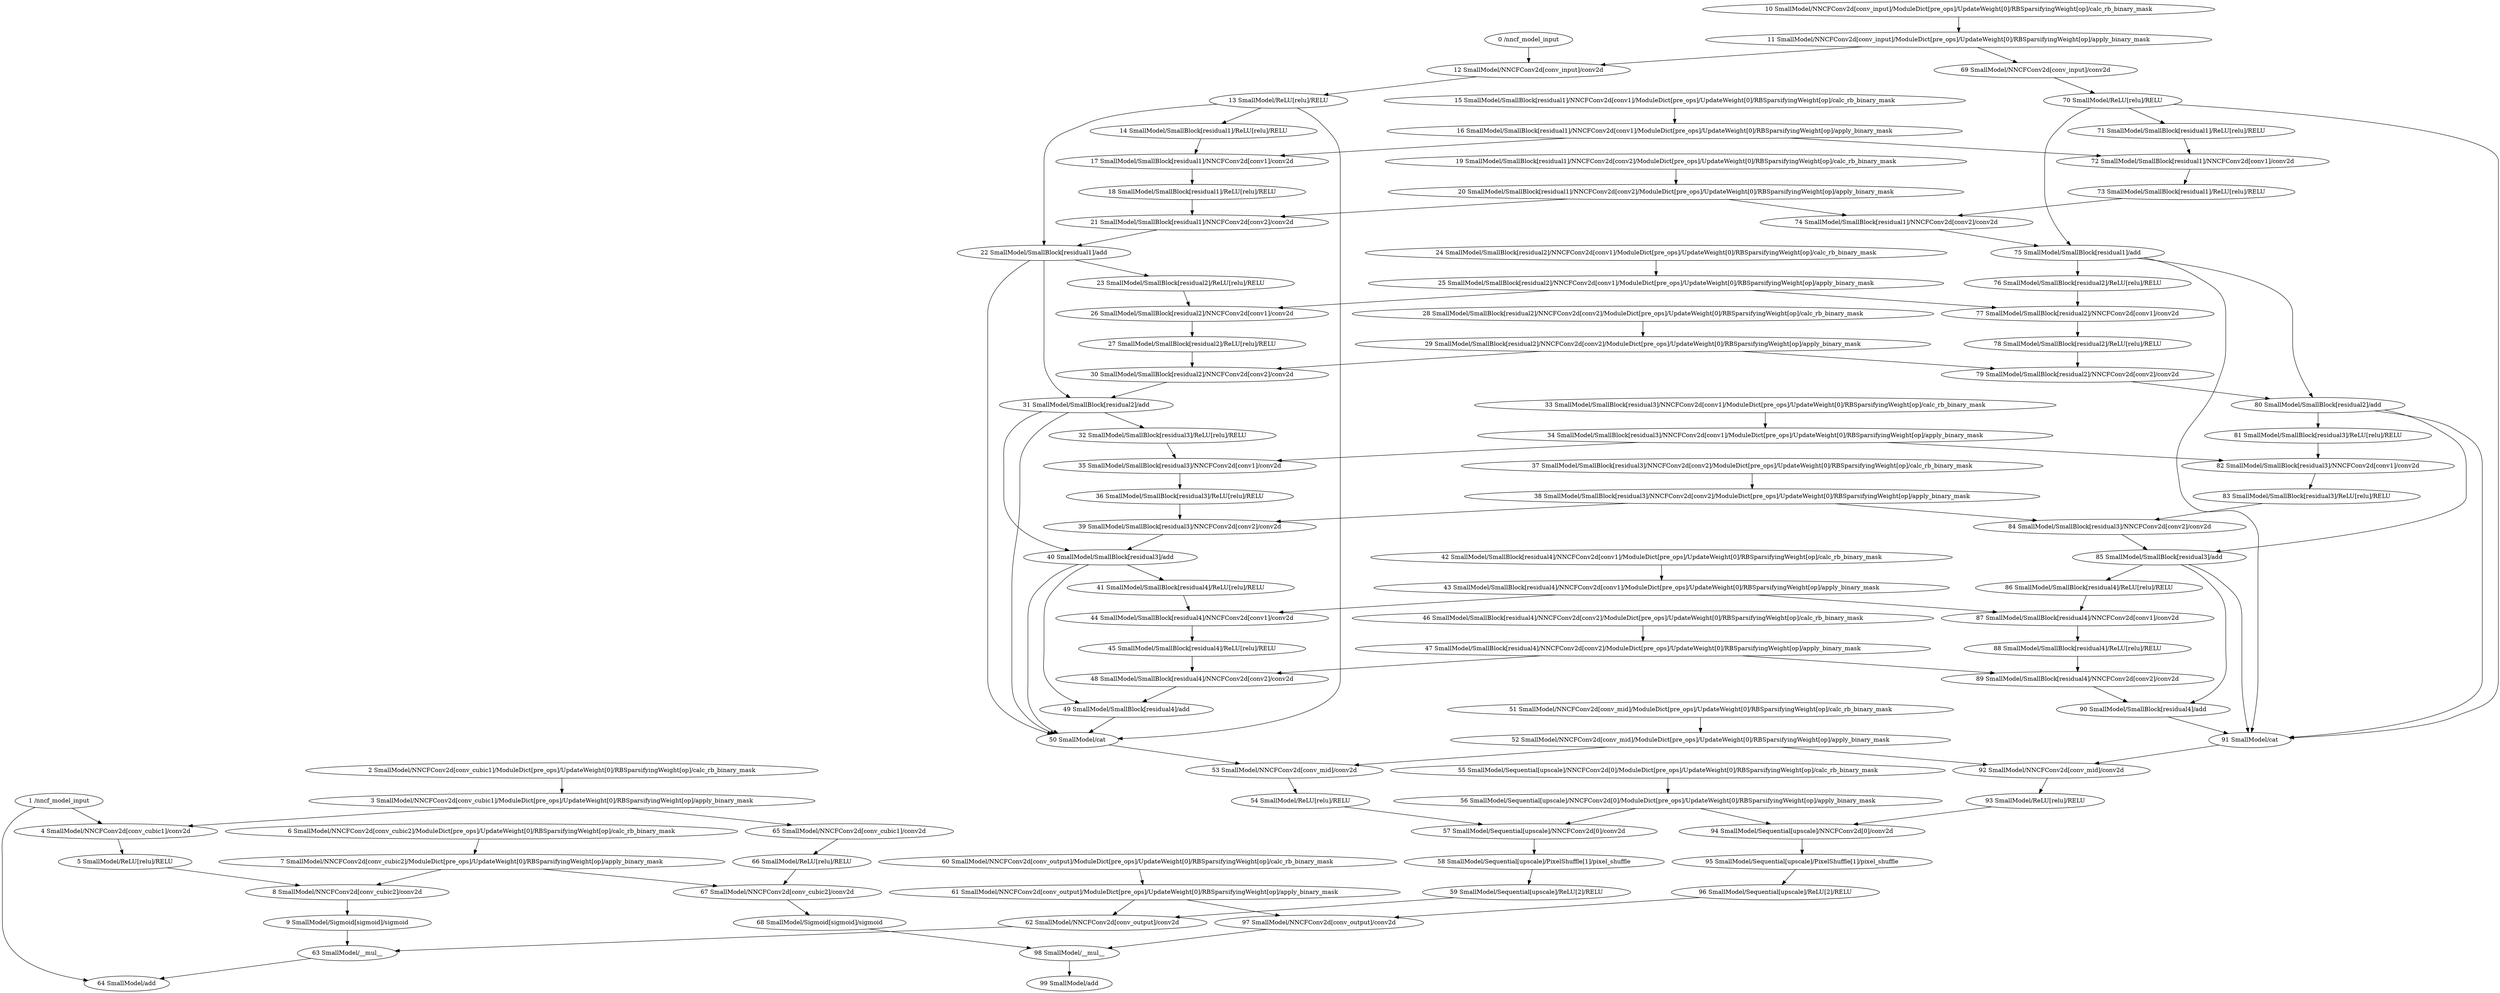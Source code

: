 strict digraph  {
"0 /nncf_model_input" [id=0, scope="", type=nncf_model_input];
"1 /nncf_model_input" [id=1, scope="", type=nncf_model_input];
"2 SmallModel/NNCFConv2d[conv_cubic1]/ModuleDict[pre_ops]/UpdateWeight[0]/RBSparsifyingWeight[op]/calc_rb_binary_mask" [id=2, scope="SmallModel/NNCFConv2d[conv_cubic1]/ModuleDict[pre_ops]/UpdateWeight[0]/RBSparsifyingWeight[op]", type=calc_rb_binary_mask];
"3 SmallModel/NNCFConv2d[conv_cubic1]/ModuleDict[pre_ops]/UpdateWeight[0]/RBSparsifyingWeight[op]/apply_binary_mask" [id=3, scope="SmallModel/NNCFConv2d[conv_cubic1]/ModuleDict[pre_ops]/UpdateWeight[0]/RBSparsifyingWeight[op]", type=apply_binary_mask];
"4 SmallModel/NNCFConv2d[conv_cubic1]/conv2d" [id=4, scope="SmallModel/NNCFConv2d[conv_cubic1]", type=conv2d];
"5 SmallModel/ReLU[relu]/RELU" [id=5, scope="SmallModel/ReLU[relu]", type=RELU];
"6 SmallModel/NNCFConv2d[conv_cubic2]/ModuleDict[pre_ops]/UpdateWeight[0]/RBSparsifyingWeight[op]/calc_rb_binary_mask" [id=6, scope="SmallModel/NNCFConv2d[conv_cubic2]/ModuleDict[pre_ops]/UpdateWeight[0]/RBSparsifyingWeight[op]", type=calc_rb_binary_mask];
"7 SmallModel/NNCFConv2d[conv_cubic2]/ModuleDict[pre_ops]/UpdateWeight[0]/RBSparsifyingWeight[op]/apply_binary_mask" [id=7, scope="SmallModel/NNCFConv2d[conv_cubic2]/ModuleDict[pre_ops]/UpdateWeight[0]/RBSparsifyingWeight[op]", type=apply_binary_mask];
"8 SmallModel/NNCFConv2d[conv_cubic2]/conv2d" [id=8, scope="SmallModel/NNCFConv2d[conv_cubic2]", type=conv2d];
"9 SmallModel/Sigmoid[sigmoid]/sigmoid" [id=9, scope="SmallModel/Sigmoid[sigmoid]", type=sigmoid];
"10 SmallModel/NNCFConv2d[conv_input]/ModuleDict[pre_ops]/UpdateWeight[0]/RBSparsifyingWeight[op]/calc_rb_binary_mask" [id=10, scope="SmallModel/NNCFConv2d[conv_input]/ModuleDict[pre_ops]/UpdateWeight[0]/RBSparsifyingWeight[op]", type=calc_rb_binary_mask];
"11 SmallModel/NNCFConv2d[conv_input]/ModuleDict[pre_ops]/UpdateWeight[0]/RBSparsifyingWeight[op]/apply_binary_mask" [id=11, scope="SmallModel/NNCFConv2d[conv_input]/ModuleDict[pre_ops]/UpdateWeight[0]/RBSparsifyingWeight[op]", type=apply_binary_mask];
"12 SmallModel/NNCFConv2d[conv_input]/conv2d" [id=12, scope="SmallModel/NNCFConv2d[conv_input]", type=conv2d];
"13 SmallModel/ReLU[relu]/RELU" [id=13, scope="SmallModel/ReLU[relu]", type=RELU];
"14 SmallModel/SmallBlock[residual1]/ReLU[relu]/RELU" [id=14, scope="SmallModel/SmallBlock[residual1]/ReLU[relu]", type=RELU];
"15 SmallModel/SmallBlock[residual1]/NNCFConv2d[conv1]/ModuleDict[pre_ops]/UpdateWeight[0]/RBSparsifyingWeight[op]/calc_rb_binary_mask" [id=15, scope="SmallModel/SmallBlock[residual1]/NNCFConv2d[conv1]/ModuleDict[pre_ops]/UpdateWeight[0]/RBSparsifyingWeight[op]", type=calc_rb_binary_mask];
"16 SmallModel/SmallBlock[residual1]/NNCFConv2d[conv1]/ModuleDict[pre_ops]/UpdateWeight[0]/RBSparsifyingWeight[op]/apply_binary_mask" [id=16, scope="SmallModel/SmallBlock[residual1]/NNCFConv2d[conv1]/ModuleDict[pre_ops]/UpdateWeight[0]/RBSparsifyingWeight[op]", type=apply_binary_mask];
"17 SmallModel/SmallBlock[residual1]/NNCFConv2d[conv1]/conv2d" [id=17, scope="SmallModel/SmallBlock[residual1]/NNCFConv2d[conv1]", type=conv2d];
"18 SmallModel/SmallBlock[residual1]/ReLU[relu]/RELU" [id=18, scope="SmallModel/SmallBlock[residual1]/ReLU[relu]", type=RELU];
"19 SmallModel/SmallBlock[residual1]/NNCFConv2d[conv2]/ModuleDict[pre_ops]/UpdateWeight[0]/RBSparsifyingWeight[op]/calc_rb_binary_mask" [id=19, scope="SmallModel/SmallBlock[residual1]/NNCFConv2d[conv2]/ModuleDict[pre_ops]/UpdateWeight[0]/RBSparsifyingWeight[op]", type=calc_rb_binary_mask];
"20 SmallModel/SmallBlock[residual1]/NNCFConv2d[conv2]/ModuleDict[pre_ops]/UpdateWeight[0]/RBSparsifyingWeight[op]/apply_binary_mask" [id=20, scope="SmallModel/SmallBlock[residual1]/NNCFConv2d[conv2]/ModuleDict[pre_ops]/UpdateWeight[0]/RBSparsifyingWeight[op]", type=apply_binary_mask];
"21 SmallModel/SmallBlock[residual1]/NNCFConv2d[conv2]/conv2d" [id=21, scope="SmallModel/SmallBlock[residual1]/NNCFConv2d[conv2]", type=conv2d];
"22 SmallModel/SmallBlock[residual1]/add" [id=22, scope="SmallModel/SmallBlock[residual1]", type=add];
"23 SmallModel/SmallBlock[residual2]/ReLU[relu]/RELU" [id=23, scope="SmallModel/SmallBlock[residual2]/ReLU[relu]", type=RELU];
"24 SmallModel/SmallBlock[residual2]/NNCFConv2d[conv1]/ModuleDict[pre_ops]/UpdateWeight[0]/RBSparsifyingWeight[op]/calc_rb_binary_mask" [id=24, scope="SmallModel/SmallBlock[residual2]/NNCFConv2d[conv1]/ModuleDict[pre_ops]/UpdateWeight[0]/RBSparsifyingWeight[op]", type=calc_rb_binary_mask];
"25 SmallModel/SmallBlock[residual2]/NNCFConv2d[conv1]/ModuleDict[pre_ops]/UpdateWeight[0]/RBSparsifyingWeight[op]/apply_binary_mask" [id=25, scope="SmallModel/SmallBlock[residual2]/NNCFConv2d[conv1]/ModuleDict[pre_ops]/UpdateWeight[0]/RBSparsifyingWeight[op]", type=apply_binary_mask];
"26 SmallModel/SmallBlock[residual2]/NNCFConv2d[conv1]/conv2d" [id=26, scope="SmallModel/SmallBlock[residual2]/NNCFConv2d[conv1]", type=conv2d];
"27 SmallModel/SmallBlock[residual2]/ReLU[relu]/RELU" [id=27, scope="SmallModel/SmallBlock[residual2]/ReLU[relu]", type=RELU];
"28 SmallModel/SmallBlock[residual2]/NNCFConv2d[conv2]/ModuleDict[pre_ops]/UpdateWeight[0]/RBSparsifyingWeight[op]/calc_rb_binary_mask" [id=28, scope="SmallModel/SmallBlock[residual2]/NNCFConv2d[conv2]/ModuleDict[pre_ops]/UpdateWeight[0]/RBSparsifyingWeight[op]", type=calc_rb_binary_mask];
"29 SmallModel/SmallBlock[residual2]/NNCFConv2d[conv2]/ModuleDict[pre_ops]/UpdateWeight[0]/RBSparsifyingWeight[op]/apply_binary_mask" [id=29, scope="SmallModel/SmallBlock[residual2]/NNCFConv2d[conv2]/ModuleDict[pre_ops]/UpdateWeight[0]/RBSparsifyingWeight[op]", type=apply_binary_mask];
"30 SmallModel/SmallBlock[residual2]/NNCFConv2d[conv2]/conv2d" [id=30, scope="SmallModel/SmallBlock[residual2]/NNCFConv2d[conv2]", type=conv2d];
"31 SmallModel/SmallBlock[residual2]/add" [id=31, scope="SmallModel/SmallBlock[residual2]", type=add];
"32 SmallModel/SmallBlock[residual3]/ReLU[relu]/RELU" [id=32, scope="SmallModel/SmallBlock[residual3]/ReLU[relu]", type=RELU];
"33 SmallModel/SmallBlock[residual3]/NNCFConv2d[conv1]/ModuleDict[pre_ops]/UpdateWeight[0]/RBSparsifyingWeight[op]/calc_rb_binary_mask" [id=33, scope="SmallModel/SmallBlock[residual3]/NNCFConv2d[conv1]/ModuleDict[pre_ops]/UpdateWeight[0]/RBSparsifyingWeight[op]", type=calc_rb_binary_mask];
"34 SmallModel/SmallBlock[residual3]/NNCFConv2d[conv1]/ModuleDict[pre_ops]/UpdateWeight[0]/RBSparsifyingWeight[op]/apply_binary_mask" [id=34, scope="SmallModel/SmallBlock[residual3]/NNCFConv2d[conv1]/ModuleDict[pre_ops]/UpdateWeight[0]/RBSparsifyingWeight[op]", type=apply_binary_mask];
"35 SmallModel/SmallBlock[residual3]/NNCFConv2d[conv1]/conv2d" [id=35, scope="SmallModel/SmallBlock[residual3]/NNCFConv2d[conv1]", type=conv2d];
"36 SmallModel/SmallBlock[residual3]/ReLU[relu]/RELU" [id=36, scope="SmallModel/SmallBlock[residual3]/ReLU[relu]", type=RELU];
"37 SmallModel/SmallBlock[residual3]/NNCFConv2d[conv2]/ModuleDict[pre_ops]/UpdateWeight[0]/RBSparsifyingWeight[op]/calc_rb_binary_mask" [id=37, scope="SmallModel/SmallBlock[residual3]/NNCFConv2d[conv2]/ModuleDict[pre_ops]/UpdateWeight[0]/RBSparsifyingWeight[op]", type=calc_rb_binary_mask];
"38 SmallModel/SmallBlock[residual3]/NNCFConv2d[conv2]/ModuleDict[pre_ops]/UpdateWeight[0]/RBSparsifyingWeight[op]/apply_binary_mask" [id=38, scope="SmallModel/SmallBlock[residual3]/NNCFConv2d[conv2]/ModuleDict[pre_ops]/UpdateWeight[0]/RBSparsifyingWeight[op]", type=apply_binary_mask];
"39 SmallModel/SmallBlock[residual3]/NNCFConv2d[conv2]/conv2d" [id=39, scope="SmallModel/SmallBlock[residual3]/NNCFConv2d[conv2]", type=conv2d];
"40 SmallModel/SmallBlock[residual3]/add" [id=40, scope="SmallModel/SmallBlock[residual3]", type=add];
"41 SmallModel/SmallBlock[residual4]/ReLU[relu]/RELU" [id=41, scope="SmallModel/SmallBlock[residual4]/ReLU[relu]", type=RELU];
"42 SmallModel/SmallBlock[residual4]/NNCFConv2d[conv1]/ModuleDict[pre_ops]/UpdateWeight[0]/RBSparsifyingWeight[op]/calc_rb_binary_mask" [id=42, scope="SmallModel/SmallBlock[residual4]/NNCFConv2d[conv1]/ModuleDict[pre_ops]/UpdateWeight[0]/RBSparsifyingWeight[op]", type=calc_rb_binary_mask];
"43 SmallModel/SmallBlock[residual4]/NNCFConv2d[conv1]/ModuleDict[pre_ops]/UpdateWeight[0]/RBSparsifyingWeight[op]/apply_binary_mask" [id=43, scope="SmallModel/SmallBlock[residual4]/NNCFConv2d[conv1]/ModuleDict[pre_ops]/UpdateWeight[0]/RBSparsifyingWeight[op]", type=apply_binary_mask];
"44 SmallModel/SmallBlock[residual4]/NNCFConv2d[conv1]/conv2d" [id=44, scope="SmallModel/SmallBlock[residual4]/NNCFConv2d[conv1]", type=conv2d];
"45 SmallModel/SmallBlock[residual4]/ReLU[relu]/RELU" [id=45, scope="SmallModel/SmallBlock[residual4]/ReLU[relu]", type=RELU];
"46 SmallModel/SmallBlock[residual4]/NNCFConv2d[conv2]/ModuleDict[pre_ops]/UpdateWeight[0]/RBSparsifyingWeight[op]/calc_rb_binary_mask" [id=46, scope="SmallModel/SmallBlock[residual4]/NNCFConv2d[conv2]/ModuleDict[pre_ops]/UpdateWeight[0]/RBSparsifyingWeight[op]", type=calc_rb_binary_mask];
"47 SmallModel/SmallBlock[residual4]/NNCFConv2d[conv2]/ModuleDict[pre_ops]/UpdateWeight[0]/RBSparsifyingWeight[op]/apply_binary_mask" [id=47, scope="SmallModel/SmallBlock[residual4]/NNCFConv2d[conv2]/ModuleDict[pre_ops]/UpdateWeight[0]/RBSparsifyingWeight[op]", type=apply_binary_mask];
"48 SmallModel/SmallBlock[residual4]/NNCFConv2d[conv2]/conv2d" [id=48, scope="SmallModel/SmallBlock[residual4]/NNCFConv2d[conv2]", type=conv2d];
"49 SmallModel/SmallBlock[residual4]/add" [id=49, scope="SmallModel/SmallBlock[residual4]", type=add];
"50 SmallModel/cat" [id=50, scope=SmallModel, type=cat];
"51 SmallModel/NNCFConv2d[conv_mid]/ModuleDict[pre_ops]/UpdateWeight[0]/RBSparsifyingWeight[op]/calc_rb_binary_mask" [id=51, scope="SmallModel/NNCFConv2d[conv_mid]/ModuleDict[pre_ops]/UpdateWeight[0]/RBSparsifyingWeight[op]", type=calc_rb_binary_mask];
"52 SmallModel/NNCFConv2d[conv_mid]/ModuleDict[pre_ops]/UpdateWeight[0]/RBSparsifyingWeight[op]/apply_binary_mask" [id=52, scope="SmallModel/NNCFConv2d[conv_mid]/ModuleDict[pre_ops]/UpdateWeight[0]/RBSparsifyingWeight[op]", type=apply_binary_mask];
"53 SmallModel/NNCFConv2d[conv_mid]/conv2d" [id=53, scope="SmallModel/NNCFConv2d[conv_mid]", type=conv2d];
"54 SmallModel/ReLU[relu]/RELU" [id=54, scope="SmallModel/ReLU[relu]", type=RELU];
"55 SmallModel/Sequential[upscale]/NNCFConv2d[0]/ModuleDict[pre_ops]/UpdateWeight[0]/RBSparsifyingWeight[op]/calc_rb_binary_mask" [id=55, scope="SmallModel/Sequential[upscale]/NNCFConv2d[0]/ModuleDict[pre_ops]/UpdateWeight[0]/RBSparsifyingWeight[op]", type=calc_rb_binary_mask];
"56 SmallModel/Sequential[upscale]/NNCFConv2d[0]/ModuleDict[pre_ops]/UpdateWeight[0]/RBSparsifyingWeight[op]/apply_binary_mask" [id=56, scope="SmallModel/Sequential[upscale]/NNCFConv2d[0]/ModuleDict[pre_ops]/UpdateWeight[0]/RBSparsifyingWeight[op]", type=apply_binary_mask];
"57 SmallModel/Sequential[upscale]/NNCFConv2d[0]/conv2d" [id=57, scope="SmallModel/Sequential[upscale]/NNCFConv2d[0]", type=conv2d];
"58 SmallModel/Sequential[upscale]/PixelShuffle[1]/pixel_shuffle" [id=58, scope="SmallModel/Sequential[upscale]/PixelShuffle[1]", type=pixel_shuffle];
"59 SmallModel/Sequential[upscale]/ReLU[2]/RELU" [id=59, scope="SmallModel/Sequential[upscale]/ReLU[2]", type=RELU];
"60 SmallModel/NNCFConv2d[conv_output]/ModuleDict[pre_ops]/UpdateWeight[0]/RBSparsifyingWeight[op]/calc_rb_binary_mask" [id=60, scope="SmallModel/NNCFConv2d[conv_output]/ModuleDict[pre_ops]/UpdateWeight[0]/RBSparsifyingWeight[op]", type=calc_rb_binary_mask];
"61 SmallModel/NNCFConv2d[conv_output]/ModuleDict[pre_ops]/UpdateWeight[0]/RBSparsifyingWeight[op]/apply_binary_mask" [id=61, scope="SmallModel/NNCFConv2d[conv_output]/ModuleDict[pre_ops]/UpdateWeight[0]/RBSparsifyingWeight[op]", type=apply_binary_mask];
"62 SmallModel/NNCFConv2d[conv_output]/conv2d" [id=62, scope="SmallModel/NNCFConv2d[conv_output]", type=conv2d];
"63 SmallModel/__mul__" [id=63, scope=SmallModel, type=__mul__];
"64 SmallModel/add" [id=64, scope=SmallModel, type=add];
"65 SmallModel/NNCFConv2d[conv_cubic1]/conv2d" [id=65, scope="SmallModel/NNCFConv2d[conv_cubic1]", type=conv2d];
"66 SmallModel/ReLU[relu]/RELU" [id=66, scope="SmallModel/ReLU[relu]", type=RELU];
"67 SmallModel/NNCFConv2d[conv_cubic2]/conv2d" [id=67, scope="SmallModel/NNCFConv2d[conv_cubic2]", type=conv2d];
"68 SmallModel/Sigmoid[sigmoid]/sigmoid" [id=68, scope="SmallModel/Sigmoid[sigmoid]", type=sigmoid];
"69 SmallModel/NNCFConv2d[conv_input]/conv2d" [id=69, scope="SmallModel/NNCFConv2d[conv_input]", type=conv2d];
"70 SmallModel/ReLU[relu]/RELU" [id=70, scope="SmallModel/ReLU[relu]", type=RELU];
"71 SmallModel/SmallBlock[residual1]/ReLU[relu]/RELU" [id=71, scope="SmallModel/SmallBlock[residual1]/ReLU[relu]", type=RELU];
"72 SmallModel/SmallBlock[residual1]/NNCFConv2d[conv1]/conv2d" [id=72, scope="SmallModel/SmallBlock[residual1]/NNCFConv2d[conv1]", type=conv2d];
"73 SmallModel/SmallBlock[residual1]/ReLU[relu]/RELU" [id=73, scope="SmallModel/SmallBlock[residual1]/ReLU[relu]", type=RELU];
"74 SmallModel/SmallBlock[residual1]/NNCFConv2d[conv2]/conv2d" [id=74, scope="SmallModel/SmallBlock[residual1]/NNCFConv2d[conv2]", type=conv2d];
"75 SmallModel/SmallBlock[residual1]/add" [id=75, scope="SmallModel/SmallBlock[residual1]", type=add];
"76 SmallModel/SmallBlock[residual2]/ReLU[relu]/RELU" [id=76, scope="SmallModel/SmallBlock[residual2]/ReLU[relu]", type=RELU];
"77 SmallModel/SmallBlock[residual2]/NNCFConv2d[conv1]/conv2d" [id=77, scope="SmallModel/SmallBlock[residual2]/NNCFConv2d[conv1]", type=conv2d];
"78 SmallModel/SmallBlock[residual2]/ReLU[relu]/RELU" [id=78, scope="SmallModel/SmallBlock[residual2]/ReLU[relu]", type=RELU];
"79 SmallModel/SmallBlock[residual2]/NNCFConv2d[conv2]/conv2d" [id=79, scope="SmallModel/SmallBlock[residual2]/NNCFConv2d[conv2]", type=conv2d];
"80 SmallModel/SmallBlock[residual2]/add" [id=80, scope="SmallModel/SmallBlock[residual2]", type=add];
"81 SmallModel/SmallBlock[residual3]/ReLU[relu]/RELU" [id=81, scope="SmallModel/SmallBlock[residual3]/ReLU[relu]", type=RELU];
"82 SmallModel/SmallBlock[residual3]/NNCFConv2d[conv1]/conv2d" [id=82, scope="SmallModel/SmallBlock[residual3]/NNCFConv2d[conv1]", type=conv2d];
"83 SmallModel/SmallBlock[residual3]/ReLU[relu]/RELU" [id=83, scope="SmallModel/SmallBlock[residual3]/ReLU[relu]", type=RELU];
"84 SmallModel/SmallBlock[residual3]/NNCFConv2d[conv2]/conv2d" [id=84, scope="SmallModel/SmallBlock[residual3]/NNCFConv2d[conv2]", type=conv2d];
"85 SmallModel/SmallBlock[residual3]/add" [id=85, scope="SmallModel/SmallBlock[residual3]", type=add];
"86 SmallModel/SmallBlock[residual4]/ReLU[relu]/RELU" [id=86, scope="SmallModel/SmallBlock[residual4]/ReLU[relu]", type=RELU];
"87 SmallModel/SmallBlock[residual4]/NNCFConv2d[conv1]/conv2d" [id=87, scope="SmallModel/SmallBlock[residual4]/NNCFConv2d[conv1]", type=conv2d];
"88 SmallModel/SmallBlock[residual4]/ReLU[relu]/RELU" [id=88, scope="SmallModel/SmallBlock[residual4]/ReLU[relu]", type=RELU];
"89 SmallModel/SmallBlock[residual4]/NNCFConv2d[conv2]/conv2d" [id=89, scope="SmallModel/SmallBlock[residual4]/NNCFConv2d[conv2]", type=conv2d];
"90 SmallModel/SmallBlock[residual4]/add" [id=90, scope="SmallModel/SmallBlock[residual4]", type=add];
"91 SmallModel/cat" [id=91, scope=SmallModel, type=cat];
"92 SmallModel/NNCFConv2d[conv_mid]/conv2d" [id=92, scope="SmallModel/NNCFConv2d[conv_mid]", type=conv2d];
"93 SmallModel/ReLU[relu]/RELU" [id=93, scope="SmallModel/ReLU[relu]", type=RELU];
"94 SmallModel/Sequential[upscale]/NNCFConv2d[0]/conv2d" [id=94, scope="SmallModel/Sequential[upscale]/NNCFConv2d[0]", type=conv2d];
"95 SmallModel/Sequential[upscale]/PixelShuffle[1]/pixel_shuffle" [id=95, scope="SmallModel/Sequential[upscale]/PixelShuffle[1]", type=pixel_shuffle];
"96 SmallModel/Sequential[upscale]/ReLU[2]/RELU" [id=96, scope="SmallModel/Sequential[upscale]/ReLU[2]", type=RELU];
"97 SmallModel/NNCFConv2d[conv_output]/conv2d" [id=97, scope="SmallModel/NNCFConv2d[conv_output]", type=conv2d];
"98 SmallModel/__mul__" [id=98, scope=SmallModel, type=__mul__];
"99 SmallModel/add" [id=99, scope=SmallModel, type=add];
"0 /nncf_model_input" -> "12 SmallModel/NNCFConv2d[conv_input]/conv2d";
"1 /nncf_model_input" -> "4 SmallModel/NNCFConv2d[conv_cubic1]/conv2d";
"2 SmallModel/NNCFConv2d[conv_cubic1]/ModuleDict[pre_ops]/UpdateWeight[0]/RBSparsifyingWeight[op]/calc_rb_binary_mask" -> "3 SmallModel/NNCFConv2d[conv_cubic1]/ModuleDict[pre_ops]/UpdateWeight[0]/RBSparsifyingWeight[op]/apply_binary_mask";
"3 SmallModel/NNCFConv2d[conv_cubic1]/ModuleDict[pre_ops]/UpdateWeight[0]/RBSparsifyingWeight[op]/apply_binary_mask" -> "4 SmallModel/NNCFConv2d[conv_cubic1]/conv2d";
"4 SmallModel/NNCFConv2d[conv_cubic1]/conv2d" -> "5 SmallModel/ReLU[relu]/RELU";
"5 SmallModel/ReLU[relu]/RELU" -> "8 SmallModel/NNCFConv2d[conv_cubic2]/conv2d";
"6 SmallModel/NNCFConv2d[conv_cubic2]/ModuleDict[pre_ops]/UpdateWeight[0]/RBSparsifyingWeight[op]/calc_rb_binary_mask" -> "7 SmallModel/NNCFConv2d[conv_cubic2]/ModuleDict[pre_ops]/UpdateWeight[0]/RBSparsifyingWeight[op]/apply_binary_mask";
"7 SmallModel/NNCFConv2d[conv_cubic2]/ModuleDict[pre_ops]/UpdateWeight[0]/RBSparsifyingWeight[op]/apply_binary_mask" -> "8 SmallModel/NNCFConv2d[conv_cubic2]/conv2d";
"8 SmallModel/NNCFConv2d[conv_cubic2]/conv2d" -> "9 SmallModel/Sigmoid[sigmoid]/sigmoid";
"1 /nncf_model_input" -> "64 SmallModel/add";
"3 SmallModel/NNCFConv2d[conv_cubic1]/ModuleDict[pre_ops]/UpdateWeight[0]/RBSparsifyingWeight[op]/apply_binary_mask" -> "65 SmallModel/NNCFConv2d[conv_cubic1]/conv2d";
"7 SmallModel/NNCFConv2d[conv_cubic2]/ModuleDict[pre_ops]/UpdateWeight[0]/RBSparsifyingWeight[op]/apply_binary_mask" -> "67 SmallModel/NNCFConv2d[conv_cubic2]/conv2d";
"9 SmallModel/Sigmoid[sigmoid]/sigmoid" -> "63 SmallModel/__mul__";
"10 SmallModel/NNCFConv2d[conv_input]/ModuleDict[pre_ops]/UpdateWeight[0]/RBSparsifyingWeight[op]/calc_rb_binary_mask" -> "11 SmallModel/NNCFConv2d[conv_input]/ModuleDict[pre_ops]/UpdateWeight[0]/RBSparsifyingWeight[op]/apply_binary_mask";
"11 SmallModel/NNCFConv2d[conv_input]/ModuleDict[pre_ops]/UpdateWeight[0]/RBSparsifyingWeight[op]/apply_binary_mask" -> "12 SmallModel/NNCFConv2d[conv_input]/conv2d";
"11 SmallModel/NNCFConv2d[conv_input]/ModuleDict[pre_ops]/UpdateWeight[0]/RBSparsifyingWeight[op]/apply_binary_mask" -> "69 SmallModel/NNCFConv2d[conv_input]/conv2d";
"12 SmallModel/NNCFConv2d[conv_input]/conv2d" -> "13 SmallModel/ReLU[relu]/RELU";
"13 SmallModel/ReLU[relu]/RELU" -> "14 SmallModel/SmallBlock[residual1]/ReLU[relu]/RELU";
"13 SmallModel/ReLU[relu]/RELU" -> "22 SmallModel/SmallBlock[residual1]/add";
"13 SmallModel/ReLU[relu]/RELU" -> "50 SmallModel/cat";
"14 SmallModel/SmallBlock[residual1]/ReLU[relu]/RELU" -> "17 SmallModel/SmallBlock[residual1]/NNCFConv2d[conv1]/conv2d";
"15 SmallModel/SmallBlock[residual1]/NNCFConv2d[conv1]/ModuleDict[pre_ops]/UpdateWeight[0]/RBSparsifyingWeight[op]/calc_rb_binary_mask" -> "16 SmallModel/SmallBlock[residual1]/NNCFConv2d[conv1]/ModuleDict[pre_ops]/UpdateWeight[0]/RBSparsifyingWeight[op]/apply_binary_mask";
"16 SmallModel/SmallBlock[residual1]/NNCFConv2d[conv1]/ModuleDict[pre_ops]/UpdateWeight[0]/RBSparsifyingWeight[op]/apply_binary_mask" -> "17 SmallModel/SmallBlock[residual1]/NNCFConv2d[conv1]/conv2d";
"16 SmallModel/SmallBlock[residual1]/NNCFConv2d[conv1]/ModuleDict[pre_ops]/UpdateWeight[0]/RBSparsifyingWeight[op]/apply_binary_mask" -> "72 SmallModel/SmallBlock[residual1]/NNCFConv2d[conv1]/conv2d";
"17 SmallModel/SmallBlock[residual1]/NNCFConv2d[conv1]/conv2d" -> "18 SmallModel/SmallBlock[residual1]/ReLU[relu]/RELU";
"18 SmallModel/SmallBlock[residual1]/ReLU[relu]/RELU" -> "21 SmallModel/SmallBlock[residual1]/NNCFConv2d[conv2]/conv2d";
"19 SmallModel/SmallBlock[residual1]/NNCFConv2d[conv2]/ModuleDict[pre_ops]/UpdateWeight[0]/RBSparsifyingWeight[op]/calc_rb_binary_mask" -> "20 SmallModel/SmallBlock[residual1]/NNCFConv2d[conv2]/ModuleDict[pre_ops]/UpdateWeight[0]/RBSparsifyingWeight[op]/apply_binary_mask";
"20 SmallModel/SmallBlock[residual1]/NNCFConv2d[conv2]/ModuleDict[pre_ops]/UpdateWeight[0]/RBSparsifyingWeight[op]/apply_binary_mask" -> "21 SmallModel/SmallBlock[residual1]/NNCFConv2d[conv2]/conv2d";
"20 SmallModel/SmallBlock[residual1]/NNCFConv2d[conv2]/ModuleDict[pre_ops]/UpdateWeight[0]/RBSparsifyingWeight[op]/apply_binary_mask" -> "74 SmallModel/SmallBlock[residual1]/NNCFConv2d[conv2]/conv2d";
"21 SmallModel/SmallBlock[residual1]/NNCFConv2d[conv2]/conv2d" -> "22 SmallModel/SmallBlock[residual1]/add";
"22 SmallModel/SmallBlock[residual1]/add" -> "23 SmallModel/SmallBlock[residual2]/ReLU[relu]/RELU";
"22 SmallModel/SmallBlock[residual1]/add" -> "31 SmallModel/SmallBlock[residual2]/add";
"22 SmallModel/SmallBlock[residual1]/add" -> "50 SmallModel/cat";
"23 SmallModel/SmallBlock[residual2]/ReLU[relu]/RELU" -> "26 SmallModel/SmallBlock[residual2]/NNCFConv2d[conv1]/conv2d";
"24 SmallModel/SmallBlock[residual2]/NNCFConv2d[conv1]/ModuleDict[pre_ops]/UpdateWeight[0]/RBSparsifyingWeight[op]/calc_rb_binary_mask" -> "25 SmallModel/SmallBlock[residual2]/NNCFConv2d[conv1]/ModuleDict[pre_ops]/UpdateWeight[0]/RBSparsifyingWeight[op]/apply_binary_mask";
"25 SmallModel/SmallBlock[residual2]/NNCFConv2d[conv1]/ModuleDict[pre_ops]/UpdateWeight[0]/RBSparsifyingWeight[op]/apply_binary_mask" -> "26 SmallModel/SmallBlock[residual2]/NNCFConv2d[conv1]/conv2d";
"25 SmallModel/SmallBlock[residual2]/NNCFConv2d[conv1]/ModuleDict[pre_ops]/UpdateWeight[0]/RBSparsifyingWeight[op]/apply_binary_mask" -> "77 SmallModel/SmallBlock[residual2]/NNCFConv2d[conv1]/conv2d";
"26 SmallModel/SmallBlock[residual2]/NNCFConv2d[conv1]/conv2d" -> "27 SmallModel/SmallBlock[residual2]/ReLU[relu]/RELU";
"27 SmallModel/SmallBlock[residual2]/ReLU[relu]/RELU" -> "30 SmallModel/SmallBlock[residual2]/NNCFConv2d[conv2]/conv2d";
"28 SmallModel/SmallBlock[residual2]/NNCFConv2d[conv2]/ModuleDict[pre_ops]/UpdateWeight[0]/RBSparsifyingWeight[op]/calc_rb_binary_mask" -> "29 SmallModel/SmallBlock[residual2]/NNCFConv2d[conv2]/ModuleDict[pre_ops]/UpdateWeight[0]/RBSparsifyingWeight[op]/apply_binary_mask";
"29 SmallModel/SmallBlock[residual2]/NNCFConv2d[conv2]/ModuleDict[pre_ops]/UpdateWeight[0]/RBSparsifyingWeight[op]/apply_binary_mask" -> "30 SmallModel/SmallBlock[residual2]/NNCFConv2d[conv2]/conv2d";
"29 SmallModel/SmallBlock[residual2]/NNCFConv2d[conv2]/ModuleDict[pre_ops]/UpdateWeight[0]/RBSparsifyingWeight[op]/apply_binary_mask" -> "79 SmallModel/SmallBlock[residual2]/NNCFConv2d[conv2]/conv2d";
"30 SmallModel/SmallBlock[residual2]/NNCFConv2d[conv2]/conv2d" -> "31 SmallModel/SmallBlock[residual2]/add";
"31 SmallModel/SmallBlock[residual2]/add" -> "32 SmallModel/SmallBlock[residual3]/ReLU[relu]/RELU";
"31 SmallModel/SmallBlock[residual2]/add" -> "40 SmallModel/SmallBlock[residual3]/add";
"31 SmallModel/SmallBlock[residual2]/add" -> "50 SmallModel/cat";
"32 SmallModel/SmallBlock[residual3]/ReLU[relu]/RELU" -> "35 SmallModel/SmallBlock[residual3]/NNCFConv2d[conv1]/conv2d";
"33 SmallModel/SmallBlock[residual3]/NNCFConv2d[conv1]/ModuleDict[pre_ops]/UpdateWeight[0]/RBSparsifyingWeight[op]/calc_rb_binary_mask" -> "34 SmallModel/SmallBlock[residual3]/NNCFConv2d[conv1]/ModuleDict[pre_ops]/UpdateWeight[0]/RBSparsifyingWeight[op]/apply_binary_mask";
"34 SmallModel/SmallBlock[residual3]/NNCFConv2d[conv1]/ModuleDict[pre_ops]/UpdateWeight[0]/RBSparsifyingWeight[op]/apply_binary_mask" -> "35 SmallModel/SmallBlock[residual3]/NNCFConv2d[conv1]/conv2d";
"34 SmallModel/SmallBlock[residual3]/NNCFConv2d[conv1]/ModuleDict[pre_ops]/UpdateWeight[0]/RBSparsifyingWeight[op]/apply_binary_mask" -> "82 SmallModel/SmallBlock[residual3]/NNCFConv2d[conv1]/conv2d";
"35 SmallModel/SmallBlock[residual3]/NNCFConv2d[conv1]/conv2d" -> "36 SmallModel/SmallBlock[residual3]/ReLU[relu]/RELU";
"36 SmallModel/SmallBlock[residual3]/ReLU[relu]/RELU" -> "39 SmallModel/SmallBlock[residual3]/NNCFConv2d[conv2]/conv2d";
"37 SmallModel/SmallBlock[residual3]/NNCFConv2d[conv2]/ModuleDict[pre_ops]/UpdateWeight[0]/RBSparsifyingWeight[op]/calc_rb_binary_mask" -> "38 SmallModel/SmallBlock[residual3]/NNCFConv2d[conv2]/ModuleDict[pre_ops]/UpdateWeight[0]/RBSparsifyingWeight[op]/apply_binary_mask";
"38 SmallModel/SmallBlock[residual3]/NNCFConv2d[conv2]/ModuleDict[pre_ops]/UpdateWeight[0]/RBSparsifyingWeight[op]/apply_binary_mask" -> "39 SmallModel/SmallBlock[residual3]/NNCFConv2d[conv2]/conv2d";
"38 SmallModel/SmallBlock[residual3]/NNCFConv2d[conv2]/ModuleDict[pre_ops]/UpdateWeight[0]/RBSparsifyingWeight[op]/apply_binary_mask" -> "84 SmallModel/SmallBlock[residual3]/NNCFConv2d[conv2]/conv2d";
"39 SmallModel/SmallBlock[residual3]/NNCFConv2d[conv2]/conv2d" -> "40 SmallModel/SmallBlock[residual3]/add";
"40 SmallModel/SmallBlock[residual3]/add" -> "41 SmallModel/SmallBlock[residual4]/ReLU[relu]/RELU";
"40 SmallModel/SmallBlock[residual3]/add" -> "49 SmallModel/SmallBlock[residual4]/add";
"40 SmallModel/SmallBlock[residual3]/add" -> "50 SmallModel/cat";
"41 SmallModel/SmallBlock[residual4]/ReLU[relu]/RELU" -> "44 SmallModel/SmallBlock[residual4]/NNCFConv2d[conv1]/conv2d";
"42 SmallModel/SmallBlock[residual4]/NNCFConv2d[conv1]/ModuleDict[pre_ops]/UpdateWeight[0]/RBSparsifyingWeight[op]/calc_rb_binary_mask" -> "43 SmallModel/SmallBlock[residual4]/NNCFConv2d[conv1]/ModuleDict[pre_ops]/UpdateWeight[0]/RBSparsifyingWeight[op]/apply_binary_mask";
"43 SmallModel/SmallBlock[residual4]/NNCFConv2d[conv1]/ModuleDict[pre_ops]/UpdateWeight[0]/RBSparsifyingWeight[op]/apply_binary_mask" -> "44 SmallModel/SmallBlock[residual4]/NNCFConv2d[conv1]/conv2d";
"43 SmallModel/SmallBlock[residual4]/NNCFConv2d[conv1]/ModuleDict[pre_ops]/UpdateWeight[0]/RBSparsifyingWeight[op]/apply_binary_mask" -> "87 SmallModel/SmallBlock[residual4]/NNCFConv2d[conv1]/conv2d";
"44 SmallModel/SmallBlock[residual4]/NNCFConv2d[conv1]/conv2d" -> "45 SmallModel/SmallBlock[residual4]/ReLU[relu]/RELU";
"45 SmallModel/SmallBlock[residual4]/ReLU[relu]/RELU" -> "48 SmallModel/SmallBlock[residual4]/NNCFConv2d[conv2]/conv2d";
"46 SmallModel/SmallBlock[residual4]/NNCFConv2d[conv2]/ModuleDict[pre_ops]/UpdateWeight[0]/RBSparsifyingWeight[op]/calc_rb_binary_mask" -> "47 SmallModel/SmallBlock[residual4]/NNCFConv2d[conv2]/ModuleDict[pre_ops]/UpdateWeight[0]/RBSparsifyingWeight[op]/apply_binary_mask";
"47 SmallModel/SmallBlock[residual4]/NNCFConv2d[conv2]/ModuleDict[pre_ops]/UpdateWeight[0]/RBSparsifyingWeight[op]/apply_binary_mask" -> "48 SmallModel/SmallBlock[residual4]/NNCFConv2d[conv2]/conv2d";
"47 SmallModel/SmallBlock[residual4]/NNCFConv2d[conv2]/ModuleDict[pre_ops]/UpdateWeight[0]/RBSparsifyingWeight[op]/apply_binary_mask" -> "89 SmallModel/SmallBlock[residual4]/NNCFConv2d[conv2]/conv2d";
"48 SmallModel/SmallBlock[residual4]/NNCFConv2d[conv2]/conv2d" -> "49 SmallModel/SmallBlock[residual4]/add";
"49 SmallModel/SmallBlock[residual4]/add" -> "50 SmallModel/cat";
"50 SmallModel/cat" -> "53 SmallModel/NNCFConv2d[conv_mid]/conv2d";
"51 SmallModel/NNCFConv2d[conv_mid]/ModuleDict[pre_ops]/UpdateWeight[0]/RBSparsifyingWeight[op]/calc_rb_binary_mask" -> "52 SmallModel/NNCFConv2d[conv_mid]/ModuleDict[pre_ops]/UpdateWeight[0]/RBSparsifyingWeight[op]/apply_binary_mask";
"52 SmallModel/NNCFConv2d[conv_mid]/ModuleDict[pre_ops]/UpdateWeight[0]/RBSparsifyingWeight[op]/apply_binary_mask" -> "53 SmallModel/NNCFConv2d[conv_mid]/conv2d";
"52 SmallModel/NNCFConv2d[conv_mid]/ModuleDict[pre_ops]/UpdateWeight[0]/RBSparsifyingWeight[op]/apply_binary_mask" -> "92 SmallModel/NNCFConv2d[conv_mid]/conv2d";
"53 SmallModel/NNCFConv2d[conv_mid]/conv2d" -> "54 SmallModel/ReLU[relu]/RELU";
"54 SmallModel/ReLU[relu]/RELU" -> "57 SmallModel/Sequential[upscale]/NNCFConv2d[0]/conv2d";
"55 SmallModel/Sequential[upscale]/NNCFConv2d[0]/ModuleDict[pre_ops]/UpdateWeight[0]/RBSparsifyingWeight[op]/calc_rb_binary_mask" -> "56 SmallModel/Sequential[upscale]/NNCFConv2d[0]/ModuleDict[pre_ops]/UpdateWeight[0]/RBSparsifyingWeight[op]/apply_binary_mask";
"56 SmallModel/Sequential[upscale]/NNCFConv2d[0]/ModuleDict[pre_ops]/UpdateWeight[0]/RBSparsifyingWeight[op]/apply_binary_mask" -> "57 SmallModel/Sequential[upscale]/NNCFConv2d[0]/conv2d";
"56 SmallModel/Sequential[upscale]/NNCFConv2d[0]/ModuleDict[pre_ops]/UpdateWeight[0]/RBSparsifyingWeight[op]/apply_binary_mask" -> "94 SmallModel/Sequential[upscale]/NNCFConv2d[0]/conv2d";
"57 SmallModel/Sequential[upscale]/NNCFConv2d[0]/conv2d" -> "58 SmallModel/Sequential[upscale]/PixelShuffle[1]/pixel_shuffle";
"58 SmallModel/Sequential[upscale]/PixelShuffle[1]/pixel_shuffle" -> "59 SmallModel/Sequential[upscale]/ReLU[2]/RELU";
"59 SmallModel/Sequential[upscale]/ReLU[2]/RELU" -> "62 SmallModel/NNCFConv2d[conv_output]/conv2d";
"60 SmallModel/NNCFConv2d[conv_output]/ModuleDict[pre_ops]/UpdateWeight[0]/RBSparsifyingWeight[op]/calc_rb_binary_mask" -> "61 SmallModel/NNCFConv2d[conv_output]/ModuleDict[pre_ops]/UpdateWeight[0]/RBSparsifyingWeight[op]/apply_binary_mask";
"61 SmallModel/NNCFConv2d[conv_output]/ModuleDict[pre_ops]/UpdateWeight[0]/RBSparsifyingWeight[op]/apply_binary_mask" -> "62 SmallModel/NNCFConv2d[conv_output]/conv2d";
"61 SmallModel/NNCFConv2d[conv_output]/ModuleDict[pre_ops]/UpdateWeight[0]/RBSparsifyingWeight[op]/apply_binary_mask" -> "97 SmallModel/NNCFConv2d[conv_output]/conv2d";
"62 SmallModel/NNCFConv2d[conv_output]/conv2d" -> "63 SmallModel/__mul__";
"63 SmallModel/__mul__" -> "64 SmallModel/add";
"65 SmallModel/NNCFConv2d[conv_cubic1]/conv2d" -> "66 SmallModel/ReLU[relu]/RELU";
"66 SmallModel/ReLU[relu]/RELU" -> "67 SmallModel/NNCFConv2d[conv_cubic2]/conv2d";
"67 SmallModel/NNCFConv2d[conv_cubic2]/conv2d" -> "68 SmallModel/Sigmoid[sigmoid]/sigmoid";
"68 SmallModel/Sigmoid[sigmoid]/sigmoid" -> "98 SmallModel/__mul__";
"69 SmallModel/NNCFConv2d[conv_input]/conv2d" -> "70 SmallModel/ReLU[relu]/RELU";
"70 SmallModel/ReLU[relu]/RELU" -> "71 SmallModel/SmallBlock[residual1]/ReLU[relu]/RELU";
"70 SmallModel/ReLU[relu]/RELU" -> "75 SmallModel/SmallBlock[residual1]/add";
"70 SmallModel/ReLU[relu]/RELU" -> "91 SmallModel/cat";
"71 SmallModel/SmallBlock[residual1]/ReLU[relu]/RELU" -> "72 SmallModel/SmallBlock[residual1]/NNCFConv2d[conv1]/conv2d";
"72 SmallModel/SmallBlock[residual1]/NNCFConv2d[conv1]/conv2d" -> "73 SmallModel/SmallBlock[residual1]/ReLU[relu]/RELU";
"73 SmallModel/SmallBlock[residual1]/ReLU[relu]/RELU" -> "74 SmallModel/SmallBlock[residual1]/NNCFConv2d[conv2]/conv2d";
"74 SmallModel/SmallBlock[residual1]/NNCFConv2d[conv2]/conv2d" -> "75 SmallModel/SmallBlock[residual1]/add";
"75 SmallModel/SmallBlock[residual1]/add" -> "76 SmallModel/SmallBlock[residual2]/ReLU[relu]/RELU";
"75 SmallModel/SmallBlock[residual1]/add" -> "80 SmallModel/SmallBlock[residual2]/add";
"75 SmallModel/SmallBlock[residual1]/add" -> "91 SmallModel/cat";
"76 SmallModel/SmallBlock[residual2]/ReLU[relu]/RELU" -> "77 SmallModel/SmallBlock[residual2]/NNCFConv2d[conv1]/conv2d";
"77 SmallModel/SmallBlock[residual2]/NNCFConv2d[conv1]/conv2d" -> "78 SmallModel/SmallBlock[residual2]/ReLU[relu]/RELU";
"78 SmallModel/SmallBlock[residual2]/ReLU[relu]/RELU" -> "79 SmallModel/SmallBlock[residual2]/NNCFConv2d[conv2]/conv2d";
"79 SmallModel/SmallBlock[residual2]/NNCFConv2d[conv2]/conv2d" -> "80 SmallModel/SmallBlock[residual2]/add";
"80 SmallModel/SmallBlock[residual2]/add" -> "81 SmallModel/SmallBlock[residual3]/ReLU[relu]/RELU";
"80 SmallModel/SmallBlock[residual2]/add" -> "85 SmallModel/SmallBlock[residual3]/add";
"80 SmallModel/SmallBlock[residual2]/add" -> "91 SmallModel/cat";
"81 SmallModel/SmallBlock[residual3]/ReLU[relu]/RELU" -> "82 SmallModel/SmallBlock[residual3]/NNCFConv2d[conv1]/conv2d";
"82 SmallModel/SmallBlock[residual3]/NNCFConv2d[conv1]/conv2d" -> "83 SmallModel/SmallBlock[residual3]/ReLU[relu]/RELU";
"83 SmallModel/SmallBlock[residual3]/ReLU[relu]/RELU" -> "84 SmallModel/SmallBlock[residual3]/NNCFConv2d[conv2]/conv2d";
"84 SmallModel/SmallBlock[residual3]/NNCFConv2d[conv2]/conv2d" -> "85 SmallModel/SmallBlock[residual3]/add";
"85 SmallModel/SmallBlock[residual3]/add" -> "86 SmallModel/SmallBlock[residual4]/ReLU[relu]/RELU";
"85 SmallModel/SmallBlock[residual3]/add" -> "90 SmallModel/SmallBlock[residual4]/add";
"85 SmallModel/SmallBlock[residual3]/add" -> "91 SmallModel/cat";
"86 SmallModel/SmallBlock[residual4]/ReLU[relu]/RELU" -> "87 SmallModel/SmallBlock[residual4]/NNCFConv2d[conv1]/conv2d";
"87 SmallModel/SmallBlock[residual4]/NNCFConv2d[conv1]/conv2d" -> "88 SmallModel/SmallBlock[residual4]/ReLU[relu]/RELU";
"88 SmallModel/SmallBlock[residual4]/ReLU[relu]/RELU" -> "89 SmallModel/SmallBlock[residual4]/NNCFConv2d[conv2]/conv2d";
"89 SmallModel/SmallBlock[residual4]/NNCFConv2d[conv2]/conv2d" -> "90 SmallModel/SmallBlock[residual4]/add";
"90 SmallModel/SmallBlock[residual4]/add" -> "91 SmallModel/cat";
"91 SmallModel/cat" -> "92 SmallModel/NNCFConv2d[conv_mid]/conv2d";
"92 SmallModel/NNCFConv2d[conv_mid]/conv2d" -> "93 SmallModel/ReLU[relu]/RELU";
"93 SmallModel/ReLU[relu]/RELU" -> "94 SmallModel/Sequential[upscale]/NNCFConv2d[0]/conv2d";
"94 SmallModel/Sequential[upscale]/NNCFConv2d[0]/conv2d" -> "95 SmallModel/Sequential[upscale]/PixelShuffle[1]/pixel_shuffle";
"95 SmallModel/Sequential[upscale]/PixelShuffle[1]/pixel_shuffle" -> "96 SmallModel/Sequential[upscale]/ReLU[2]/RELU";
"96 SmallModel/Sequential[upscale]/ReLU[2]/RELU" -> "97 SmallModel/NNCFConv2d[conv_output]/conv2d";
"97 SmallModel/NNCFConv2d[conv_output]/conv2d" -> "98 SmallModel/__mul__";
"98 SmallModel/__mul__" -> "99 SmallModel/add";
}
